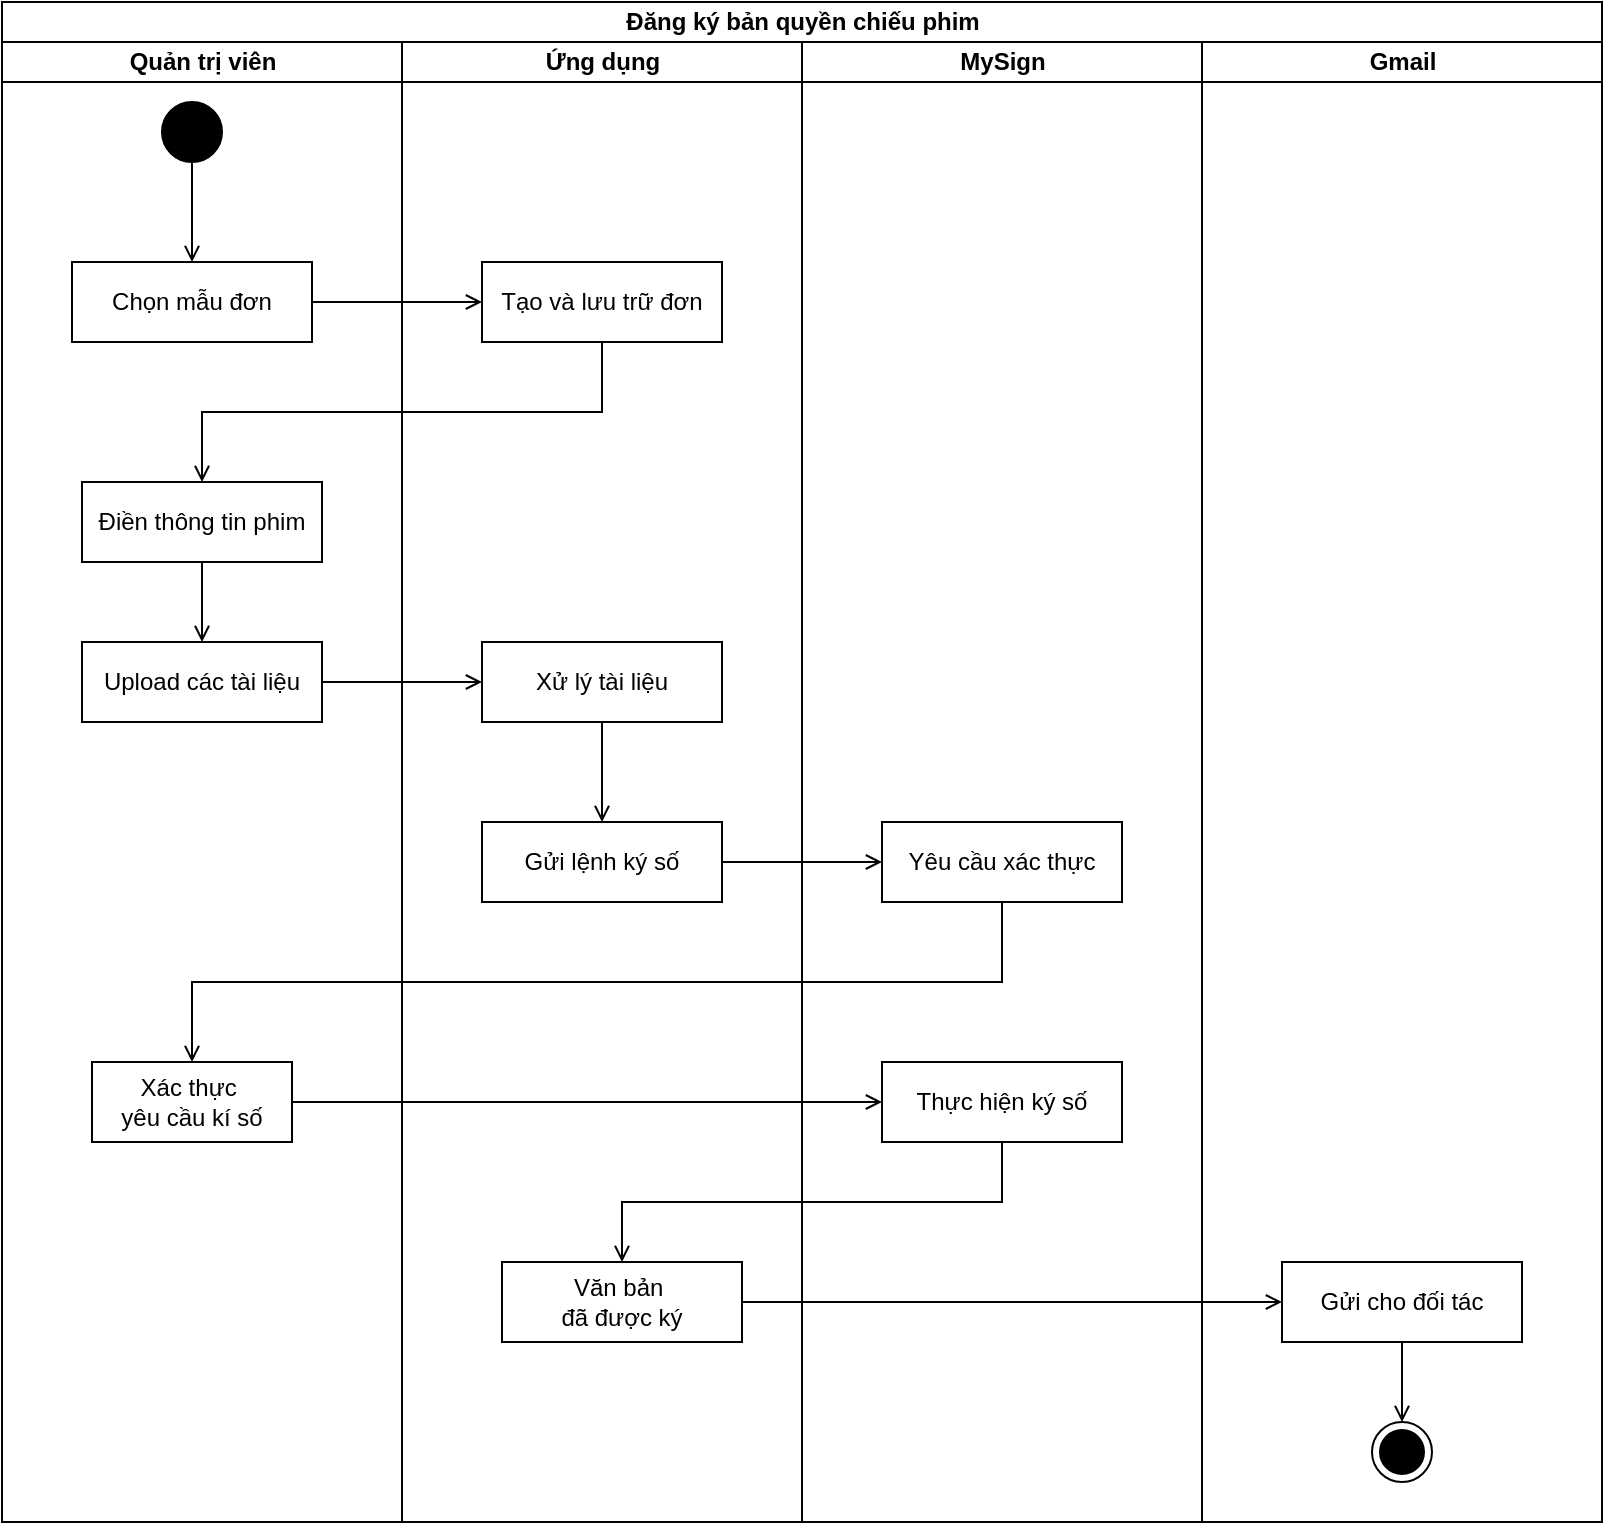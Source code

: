 <mxfile version="26.0.16">
  <diagram name="Page-1" id="GJb0spnDgNswbIDNGJ5n">
    <mxGraphModel dx="1234" dy="731" grid="0" gridSize="10" guides="1" tooltips="1" connect="1" arrows="1" fold="1" page="1" pageScale="1" pageWidth="1700" pageHeight="1100" math="0" shadow="0">
      <root>
        <mxCell id="0" />
        <mxCell id="1" parent="0" />
        <mxCell id="b80rltlL04g0BEXGtGiZ-1" value="Đăng ký bản quyền chiếu phim" style="swimlane;childLayout=stackLayout;resizeParent=1;resizeParentMax=0;startSize=20;html=1;" vertex="1" parent="1">
          <mxGeometry x="150" y="220" width="800" height="760" as="geometry" />
        </mxCell>
        <mxCell id="b80rltlL04g0BEXGtGiZ-2" value="Quản trị viên" style="swimlane;startSize=20;html=1;" vertex="1" parent="b80rltlL04g0BEXGtGiZ-1">
          <mxGeometry y="20" width="200" height="740" as="geometry" />
        </mxCell>
        <mxCell id="b80rltlL04g0BEXGtGiZ-7" value="Chọn mẫu đơn" style="whiteSpace=wrap;html=1;" vertex="1" parent="b80rltlL04g0BEXGtGiZ-2">
          <mxGeometry x="35" y="110" width="120" height="40" as="geometry" />
        </mxCell>
        <mxCell id="b80rltlL04g0BEXGtGiZ-25" style="edgeStyle=orthogonalEdgeStyle;rounded=0;orthogonalLoop=1;jettySize=auto;html=1;exitX=0.5;exitY=1;exitDx=0;exitDy=0;entryX=0.5;entryY=0;entryDx=0;entryDy=0;endArrow=open;endFill=0;" edge="1" parent="b80rltlL04g0BEXGtGiZ-2" source="b80rltlL04g0BEXGtGiZ-11" target="b80rltlL04g0BEXGtGiZ-12">
          <mxGeometry relative="1" as="geometry" />
        </mxCell>
        <mxCell id="b80rltlL04g0BEXGtGiZ-11" value="Điền thông tin phim" style="whiteSpace=wrap;html=1;" vertex="1" parent="b80rltlL04g0BEXGtGiZ-2">
          <mxGeometry x="40" y="220" width="120" height="40" as="geometry" />
        </mxCell>
        <mxCell id="b80rltlL04g0BEXGtGiZ-12" value="Upload các tài liệu" style="whiteSpace=wrap;html=1;" vertex="1" parent="b80rltlL04g0BEXGtGiZ-2">
          <mxGeometry x="40" y="300" width="120" height="40" as="geometry" />
        </mxCell>
        <mxCell id="b80rltlL04g0BEXGtGiZ-16" value="Xác thực&amp;nbsp;&lt;div&gt;yêu cầu kí số&lt;/div&gt;" style="whiteSpace=wrap;html=1;" vertex="1" parent="b80rltlL04g0BEXGtGiZ-2">
          <mxGeometry x="45" y="510" width="100" height="40" as="geometry" />
        </mxCell>
        <mxCell id="b80rltlL04g0BEXGtGiZ-22" style="edgeStyle=orthogonalEdgeStyle;rounded=0;orthogonalLoop=1;jettySize=auto;html=1;exitX=0.5;exitY=1;exitDx=0;exitDy=0;entryX=0.5;entryY=0;entryDx=0;entryDy=0;endArrow=open;endFill=0;" edge="1" parent="b80rltlL04g0BEXGtGiZ-2" source="b80rltlL04g0BEXGtGiZ-20" target="b80rltlL04g0BEXGtGiZ-7">
          <mxGeometry relative="1" as="geometry" />
        </mxCell>
        <mxCell id="b80rltlL04g0BEXGtGiZ-20" value="" style="ellipse;fillColor=strokeColor;html=1;" vertex="1" parent="b80rltlL04g0BEXGtGiZ-2">
          <mxGeometry x="80" y="30" width="30" height="30" as="geometry" />
        </mxCell>
        <mxCell id="b80rltlL04g0BEXGtGiZ-3" value="Ứng dụng" style="swimlane;startSize=20;html=1;" vertex="1" parent="b80rltlL04g0BEXGtGiZ-1">
          <mxGeometry x="200" y="20" width="200" height="740" as="geometry" />
        </mxCell>
        <mxCell id="b80rltlL04g0BEXGtGiZ-8" value="Tạo và lưu trữ đơn" style="whiteSpace=wrap;html=1;" vertex="1" parent="b80rltlL04g0BEXGtGiZ-3">
          <mxGeometry x="40" y="110" width="120" height="40" as="geometry" />
        </mxCell>
        <mxCell id="b80rltlL04g0BEXGtGiZ-27" style="edgeStyle=orthogonalEdgeStyle;rounded=0;orthogonalLoop=1;jettySize=auto;html=1;exitX=0.5;exitY=1;exitDx=0;exitDy=0;endArrow=open;endFill=0;" edge="1" parent="b80rltlL04g0BEXGtGiZ-3" source="b80rltlL04g0BEXGtGiZ-13" target="b80rltlL04g0BEXGtGiZ-14">
          <mxGeometry relative="1" as="geometry" />
        </mxCell>
        <mxCell id="b80rltlL04g0BEXGtGiZ-13" value="Xử lý tài liệu" style="whiteSpace=wrap;html=1;" vertex="1" parent="b80rltlL04g0BEXGtGiZ-3">
          <mxGeometry x="40" y="300" width="120" height="40" as="geometry" />
        </mxCell>
        <mxCell id="b80rltlL04g0BEXGtGiZ-14" value="Gửi lệnh ký số" style="whiteSpace=wrap;html=1;" vertex="1" parent="b80rltlL04g0BEXGtGiZ-3">
          <mxGeometry x="40" y="390" width="120" height="40" as="geometry" />
        </mxCell>
        <mxCell id="b80rltlL04g0BEXGtGiZ-18" value="Văn bản&amp;nbsp;&lt;div&gt;đã được ký&lt;/div&gt;" style="whiteSpace=wrap;html=1;" vertex="1" parent="b80rltlL04g0BEXGtGiZ-3">
          <mxGeometry x="50" y="610" width="120" height="40" as="geometry" />
        </mxCell>
        <mxCell id="b80rltlL04g0BEXGtGiZ-4" value="MySign" style="swimlane;startSize=20;html=1;" vertex="1" parent="b80rltlL04g0BEXGtGiZ-1">
          <mxGeometry x="400" y="20" width="200" height="740" as="geometry" />
        </mxCell>
        <mxCell id="b80rltlL04g0BEXGtGiZ-15" value="Yêu cầu xác thực" style="whiteSpace=wrap;html=1;" vertex="1" parent="b80rltlL04g0BEXGtGiZ-4">
          <mxGeometry x="40" y="390" width="120" height="40" as="geometry" />
        </mxCell>
        <mxCell id="b80rltlL04g0BEXGtGiZ-17" value="Thực hiện ký số" style="whiteSpace=wrap;html=1;" vertex="1" parent="b80rltlL04g0BEXGtGiZ-4">
          <mxGeometry x="40" y="510" width="120" height="40" as="geometry" />
        </mxCell>
        <mxCell id="b80rltlL04g0BEXGtGiZ-5" value="Gmail" style="swimlane;startSize=20;html=1;" vertex="1" parent="b80rltlL04g0BEXGtGiZ-1">
          <mxGeometry x="600" y="20" width="200" height="740" as="geometry" />
        </mxCell>
        <mxCell id="b80rltlL04g0BEXGtGiZ-33" style="edgeStyle=orthogonalEdgeStyle;rounded=0;orthogonalLoop=1;jettySize=auto;html=1;exitX=0.5;exitY=1;exitDx=0;exitDy=0;endArrow=open;endFill=0;" edge="1" parent="b80rltlL04g0BEXGtGiZ-5" source="b80rltlL04g0BEXGtGiZ-19" target="b80rltlL04g0BEXGtGiZ-21">
          <mxGeometry relative="1" as="geometry" />
        </mxCell>
        <mxCell id="b80rltlL04g0BEXGtGiZ-19" value="Gửi cho đối tác" style="whiteSpace=wrap;html=1;" vertex="1" parent="b80rltlL04g0BEXGtGiZ-5">
          <mxGeometry x="40" y="610" width="120" height="40" as="geometry" />
        </mxCell>
        <mxCell id="b80rltlL04g0BEXGtGiZ-21" value="" style="ellipse;html=1;shape=endState;fillColor=strokeColor;" vertex="1" parent="b80rltlL04g0BEXGtGiZ-5">
          <mxGeometry x="85" y="690" width="30" height="30" as="geometry" />
        </mxCell>
        <mxCell id="b80rltlL04g0BEXGtGiZ-23" style="edgeStyle=orthogonalEdgeStyle;rounded=0;orthogonalLoop=1;jettySize=auto;html=1;exitX=1;exitY=0.5;exitDx=0;exitDy=0;endArrow=open;endFill=0;" edge="1" parent="b80rltlL04g0BEXGtGiZ-1" source="b80rltlL04g0BEXGtGiZ-7" target="b80rltlL04g0BEXGtGiZ-8">
          <mxGeometry relative="1" as="geometry" />
        </mxCell>
        <mxCell id="b80rltlL04g0BEXGtGiZ-24" style="edgeStyle=orthogonalEdgeStyle;rounded=0;orthogonalLoop=1;jettySize=auto;html=1;exitX=0;exitY=1;exitDx=0;exitDy=0;entryX=0.5;entryY=0;entryDx=0;entryDy=0;endArrow=open;endFill=0;" edge="1" parent="b80rltlL04g0BEXGtGiZ-1" source="b80rltlL04g0BEXGtGiZ-8" target="b80rltlL04g0BEXGtGiZ-11">
          <mxGeometry relative="1" as="geometry">
            <Array as="points">
              <mxPoint x="300" y="170" />
              <mxPoint x="300" y="205" />
              <mxPoint x="100" y="205" />
            </Array>
          </mxGeometry>
        </mxCell>
        <mxCell id="b80rltlL04g0BEXGtGiZ-26" style="edgeStyle=orthogonalEdgeStyle;rounded=0;orthogonalLoop=1;jettySize=auto;html=1;exitX=1;exitY=0.5;exitDx=0;exitDy=0;entryX=0;entryY=0.5;entryDx=0;entryDy=0;endArrow=open;endFill=0;" edge="1" parent="b80rltlL04g0BEXGtGiZ-1" source="b80rltlL04g0BEXGtGiZ-12" target="b80rltlL04g0BEXGtGiZ-13">
          <mxGeometry relative="1" as="geometry" />
        </mxCell>
        <mxCell id="b80rltlL04g0BEXGtGiZ-28" style="edgeStyle=orthogonalEdgeStyle;rounded=0;orthogonalLoop=1;jettySize=auto;html=1;exitX=1;exitY=0.5;exitDx=0;exitDy=0;entryX=0;entryY=0.5;entryDx=0;entryDy=0;endArrow=open;endFill=0;" edge="1" parent="b80rltlL04g0BEXGtGiZ-1" source="b80rltlL04g0BEXGtGiZ-14" target="b80rltlL04g0BEXGtGiZ-15">
          <mxGeometry relative="1" as="geometry" />
        </mxCell>
        <mxCell id="b80rltlL04g0BEXGtGiZ-29" style="edgeStyle=orthogonalEdgeStyle;rounded=0;orthogonalLoop=1;jettySize=auto;html=1;exitX=0.5;exitY=1;exitDx=0;exitDy=0;entryX=0.5;entryY=0;entryDx=0;entryDy=0;endArrow=open;endFill=0;" edge="1" parent="b80rltlL04g0BEXGtGiZ-1" source="b80rltlL04g0BEXGtGiZ-15" target="b80rltlL04g0BEXGtGiZ-16">
          <mxGeometry relative="1" as="geometry" />
        </mxCell>
        <mxCell id="b80rltlL04g0BEXGtGiZ-30" style="edgeStyle=orthogonalEdgeStyle;rounded=0;orthogonalLoop=1;jettySize=auto;html=1;exitX=1;exitY=0.5;exitDx=0;exitDy=0;endArrow=open;endFill=0;" edge="1" parent="b80rltlL04g0BEXGtGiZ-1" source="b80rltlL04g0BEXGtGiZ-16" target="b80rltlL04g0BEXGtGiZ-17">
          <mxGeometry relative="1" as="geometry" />
        </mxCell>
        <mxCell id="b80rltlL04g0BEXGtGiZ-31" style="edgeStyle=orthogonalEdgeStyle;rounded=0;orthogonalLoop=1;jettySize=auto;html=1;exitX=0.5;exitY=1;exitDx=0;exitDy=0;entryX=0.5;entryY=0;entryDx=0;entryDy=0;endArrow=open;endFill=0;" edge="1" parent="b80rltlL04g0BEXGtGiZ-1" source="b80rltlL04g0BEXGtGiZ-17" target="b80rltlL04g0BEXGtGiZ-18">
          <mxGeometry relative="1" as="geometry" />
        </mxCell>
        <mxCell id="b80rltlL04g0BEXGtGiZ-32" style="edgeStyle=orthogonalEdgeStyle;rounded=0;orthogonalLoop=1;jettySize=auto;html=1;exitX=1;exitY=0.5;exitDx=0;exitDy=0;entryX=0;entryY=0.5;entryDx=0;entryDy=0;endArrow=open;endFill=0;" edge="1" parent="b80rltlL04g0BEXGtGiZ-1" source="b80rltlL04g0BEXGtGiZ-18" target="b80rltlL04g0BEXGtGiZ-19">
          <mxGeometry relative="1" as="geometry" />
        </mxCell>
      </root>
    </mxGraphModel>
  </diagram>
</mxfile>
